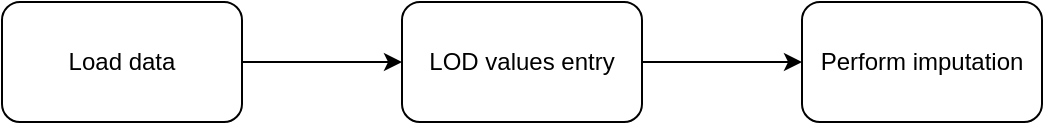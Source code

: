 <mxfile version="12.8.8"><diagram id="zrIqCB8L4HJfE2HmieEx" name="Page-1"><mxGraphModel dx="786" dy="497" grid="1" gridSize="10" guides="1" tooltips="1" connect="1" arrows="1" fold="1" page="1" pageScale="1" pageWidth="827" pageHeight="1169" math="0" shadow="0"><root><mxCell id="0"/><mxCell id="1" parent="0"/><mxCell id="9M4ODXYi6otZto0YTe3p-3" value="" style="edgeStyle=orthogonalEdgeStyle;rounded=0;orthogonalLoop=1;jettySize=auto;html=1;" edge="1" parent="1" source="9M4ODXYi6otZto0YTe3p-1" target="9M4ODXYi6otZto0YTe3p-2"><mxGeometry relative="1" as="geometry"/></mxCell><mxCell id="9M4ODXYi6otZto0YTe3p-1" value="Load data" style="rounded=1;whiteSpace=wrap;html=1;" vertex="1" parent="1"><mxGeometry x="340" y="250" width="120" height="60" as="geometry"/></mxCell><mxCell id="9M4ODXYi6otZto0YTe3p-5" value="" style="edgeStyle=orthogonalEdgeStyle;rounded=0;orthogonalLoop=1;jettySize=auto;html=1;" edge="1" parent="1" source="9M4ODXYi6otZto0YTe3p-2" target="9M4ODXYi6otZto0YTe3p-4"><mxGeometry relative="1" as="geometry"/></mxCell><mxCell id="9M4ODXYi6otZto0YTe3p-2" value="LOD values entry" style="rounded=1;whiteSpace=wrap;html=1;" vertex="1" parent="1"><mxGeometry x="540" y="250" width="120" height="60" as="geometry"/></mxCell><mxCell id="9M4ODXYi6otZto0YTe3p-4" value="Perform imputation" style="rounded=1;whiteSpace=wrap;html=1;" vertex="1" parent="1"><mxGeometry x="740" y="250" width="120" height="60" as="geometry"/></mxCell></root></mxGraphModel></diagram></mxfile>